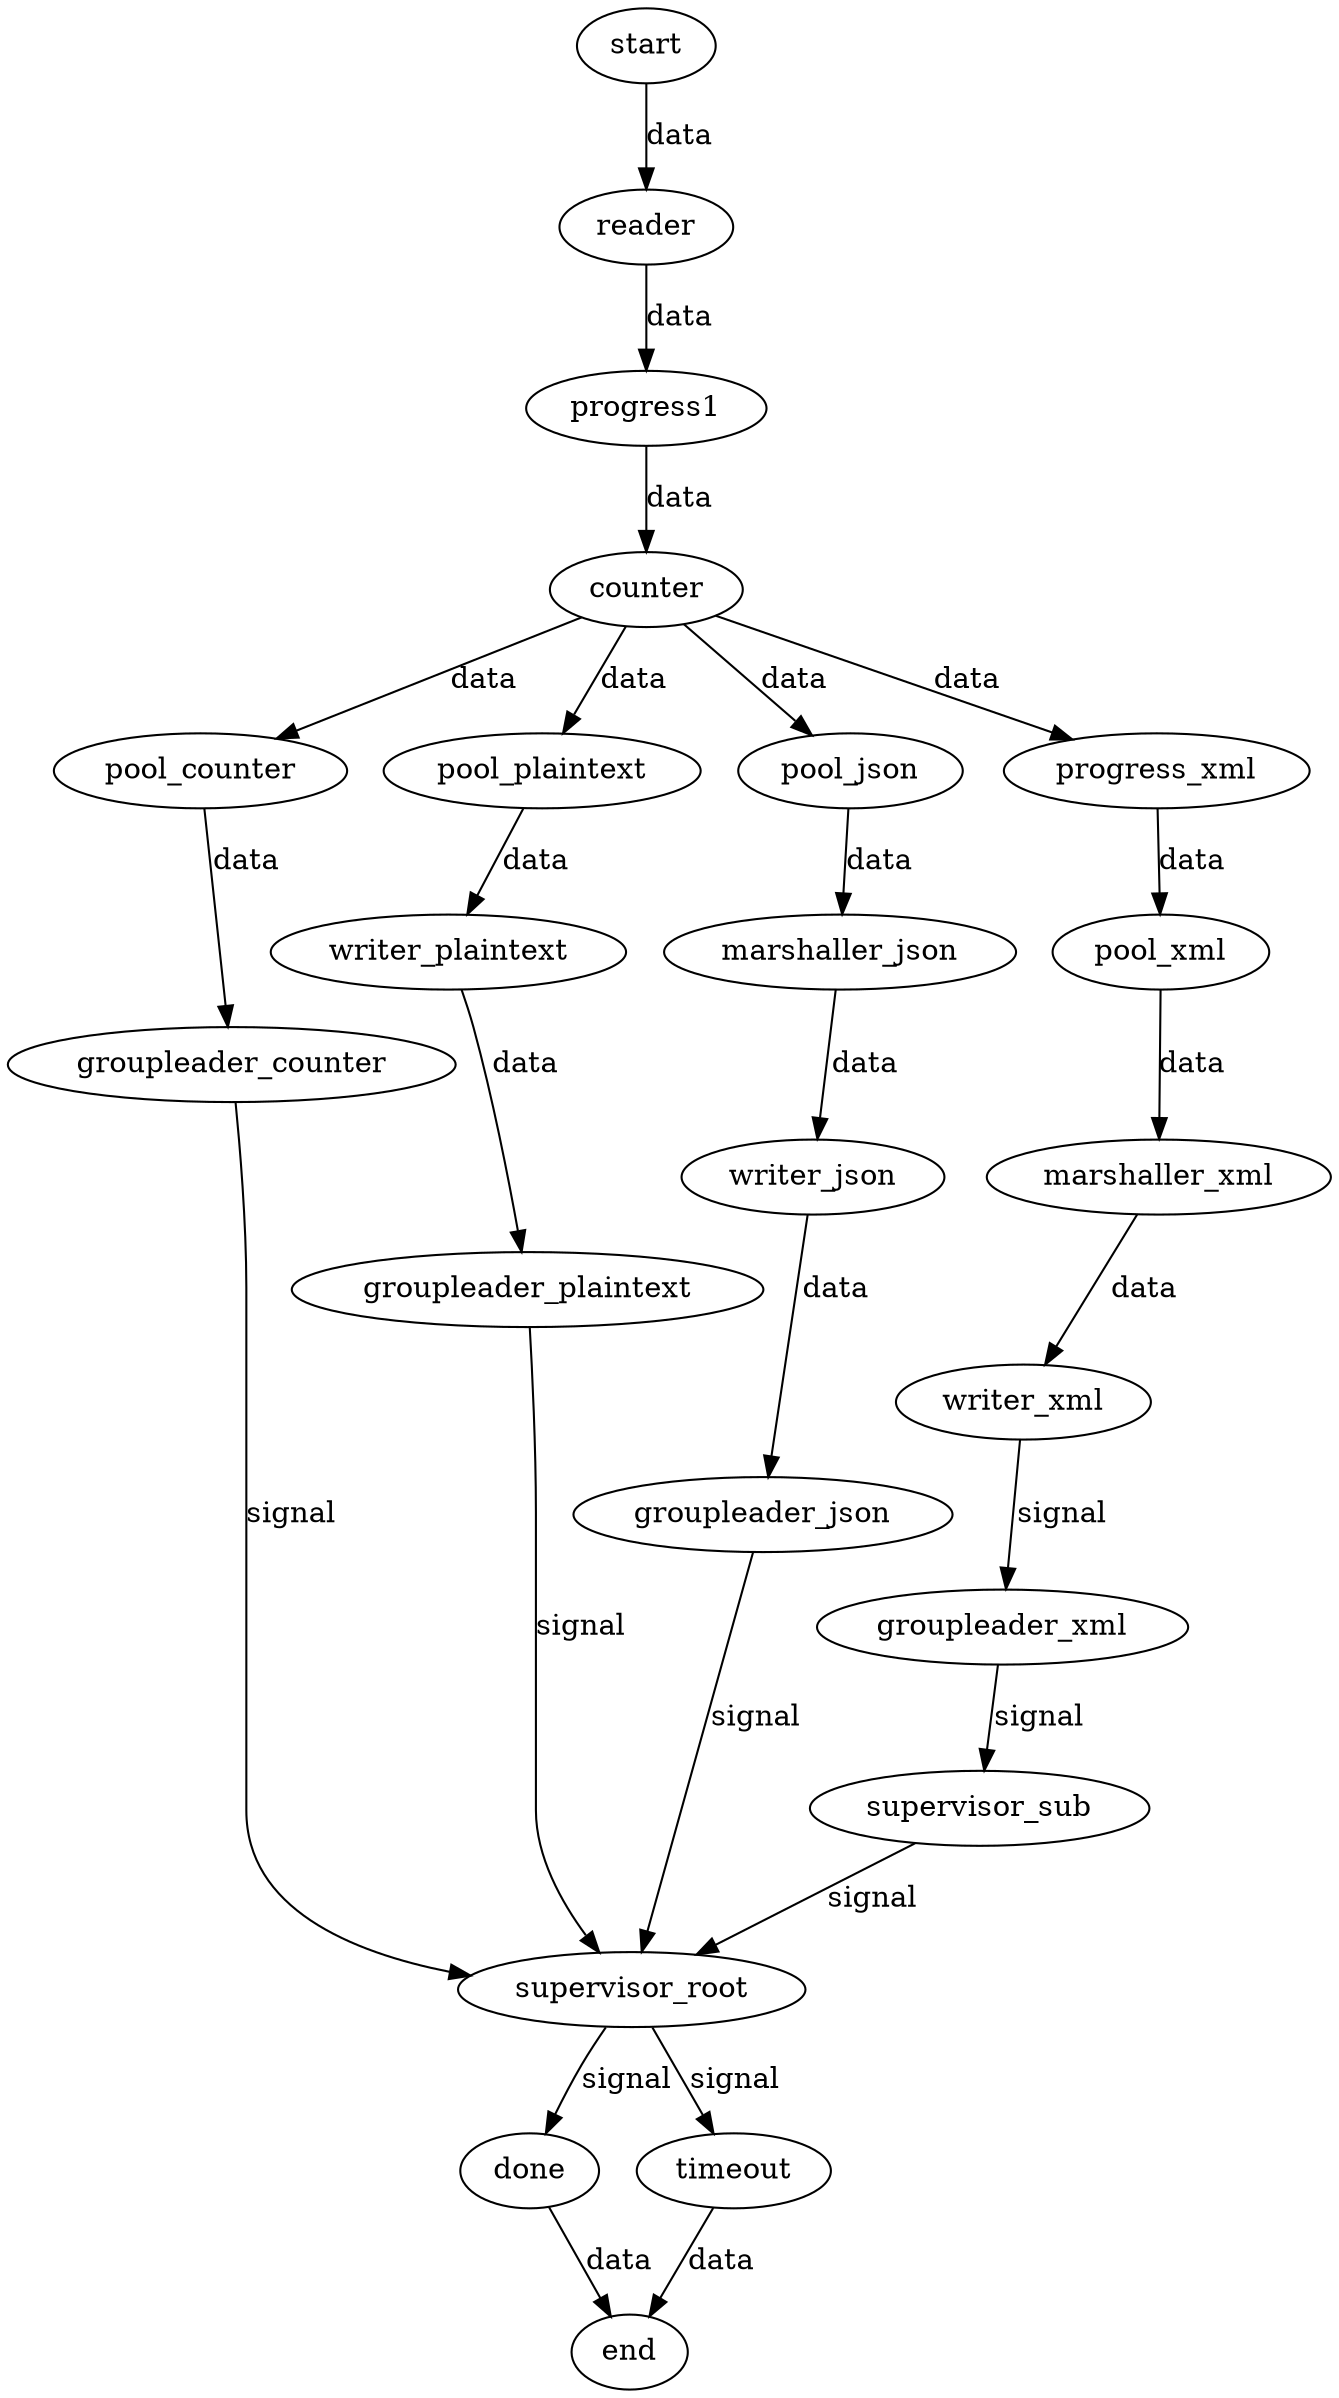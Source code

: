digraph graphname {
  
	start
	end

	reader 
	progress1

	#counter_parent
		counter
	
	pool_counter
	groupleader_counter	
	
	pool_plaintext
	writer_plaintext
	groupleader_plaintext

	#group_starter_parent
		pool_json
		marshaller_json
		writer_json
		groupleader_json

	# subtree
	progress_xml
	pool_xml
	marshaller_xml
	writer_xml
	groupleader_xml

	supervisor_root
	supervisor_sub

	done
	timeout

	start -> reader [label="data"];
	reader -> progress1 [label="data"];
	progress1 -> counter [label="data"];
	counter -> pool_counter [label="data"];
	counter -> pool_plaintext [label="data"];
	counter -> pool_json [label="data"];
	counter -> progress_xml [label="data"];
	pool_counter -> groupleader_counter [label="data"];
	pool_plaintext -> writer_plaintext [label="data"];
	writer_plaintext -> groupleader_plaintext [label="data"];
	pool_json -> marshaller_json [label="data"];
	marshaller_json -> writer_json [label="data"];
	writer_json -> groupleader_json [label="data"];
	progress_xml -> pool_xml [label="data"];
	pool_xml -> marshaller_xml [label="data"];
	marshaller_xml -> writer_xml [label="data"];
	writer_xml -> groupleader_xml [label="signal"];
	groupleader_xml -> supervisor_sub [label="signal"];
	supervisor_sub -> supervisor_root [label="signal"];
	groupleader_counter -> supervisor_root [label="signal"];
	groupleader_plaintext -> supervisor_root [label="signal"];
	groupleader_json -> supervisor_root [label="signal"];
	supervisor_root -> done [label="signal"];
	supervisor_root -> timeout [label="signal"];
	done -> end [label="data"];
	timeout -> end [label="data"];
}

